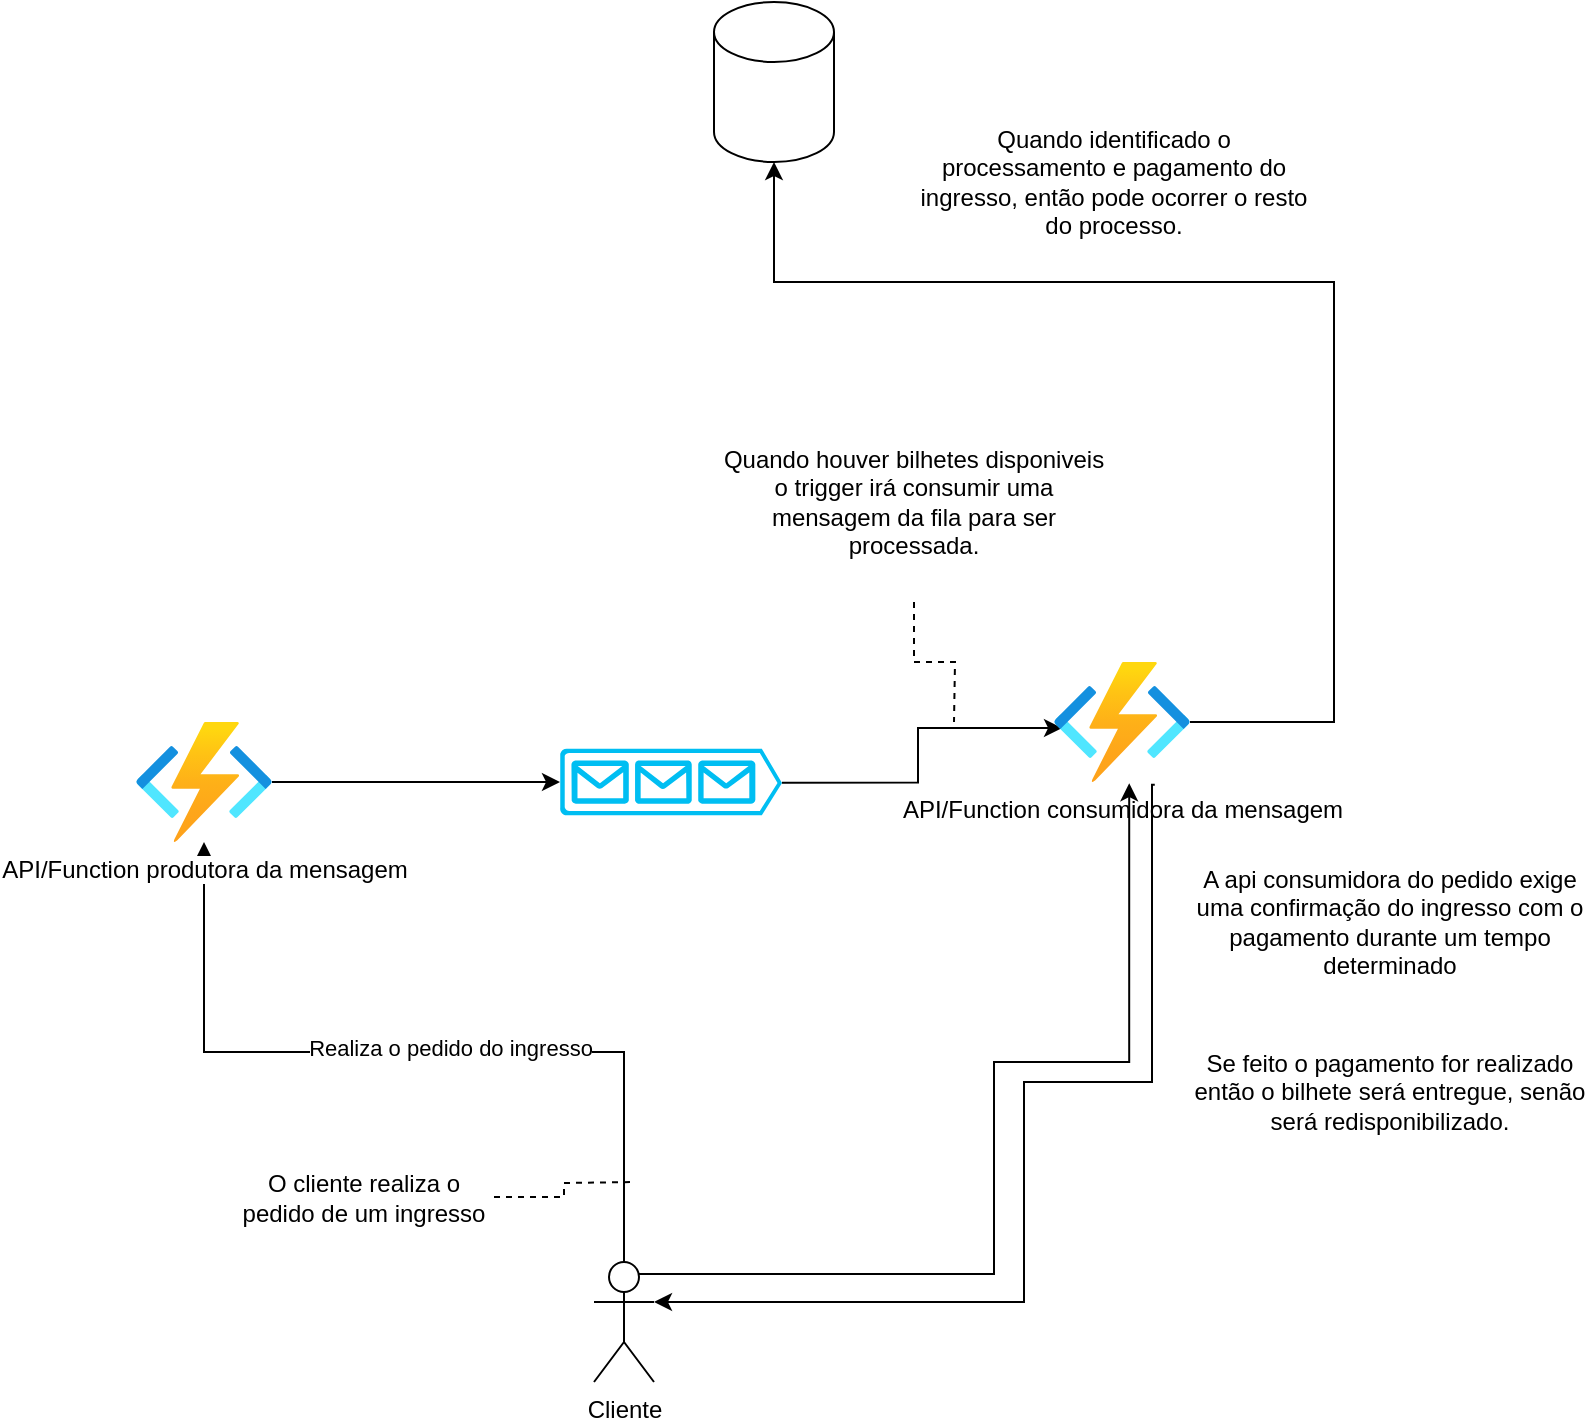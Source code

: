 <mxfile version="27.0.3">
  <diagram name="Página-1" id="JYD1tpzuWwt_tFEw6WHG">
    <mxGraphModel dx="1828" dy="967" grid="0" gridSize="10" guides="1" tooltips="1" connect="1" arrows="1" fold="1" page="1" pageScale="1" pageWidth="827" pageHeight="1169" background="none" math="0" shadow="0">
      <root>
        <mxCell id="0" />
        <mxCell id="1" parent="0" />
        <mxCell id="X2in5lBHtKbKJBYZCTOd-4" style="edgeStyle=orthogonalEdgeStyle;rounded=0;orthogonalLoop=1;jettySize=auto;html=1;exitX=0.5;exitY=0;exitDx=0;exitDy=0;exitPerimeter=0;" edge="1" parent="1" source="X2in5lBHtKbKJBYZCTOd-2" target="X2in5lBHtKbKJBYZCTOd-3">
          <mxGeometry relative="1" as="geometry" />
        </mxCell>
        <mxCell id="X2in5lBHtKbKJBYZCTOd-7" value="Realiza o pedido do ingresso" style="edgeLabel;html=1;align=center;verticalAlign=middle;resizable=0;points=[];" vertex="1" connectable="0" parent="X2in5lBHtKbKJBYZCTOd-4">
          <mxGeometry x="-0.086" y="-2" relative="1" as="geometry">
            <mxPoint as="offset" />
          </mxGeometry>
        </mxCell>
        <mxCell id="X2in5lBHtKbKJBYZCTOd-2" value="Cliente" style="shape=umlActor;verticalLabelPosition=bottom;verticalAlign=top;html=1;outlineConnect=0;" vertex="1" parent="1">
          <mxGeometry x="320" y="670" width="30" height="60" as="geometry" />
        </mxCell>
        <mxCell id="X2in5lBHtKbKJBYZCTOd-3" value="API/Function produtora da mensagem" style="image;aspect=fixed;html=1;points=[];align=center;fontSize=12;image=img/lib/azure2/compute/Function_Apps.svg;" vertex="1" parent="1">
          <mxGeometry x="91" y="400" width="68" height="60" as="geometry" />
        </mxCell>
        <mxCell id="X2in5lBHtKbKJBYZCTOd-12" style="edgeStyle=orthogonalEdgeStyle;rounded=0;orthogonalLoop=1;jettySize=auto;html=1;exitX=1;exitY=0.51;exitDx=0;exitDy=0;exitPerimeter=0;entryX=0.059;entryY=0.55;entryDx=0;entryDy=0;entryPerimeter=0;" edge="1" parent="1" source="X2in5lBHtKbKJBYZCTOd-8" target="X2in5lBHtKbKJBYZCTOd-11">
          <mxGeometry relative="1" as="geometry">
            <mxPoint x="520" y="430" as="targetPoint" />
          </mxGeometry>
        </mxCell>
        <mxCell id="X2in5lBHtKbKJBYZCTOd-8" value="" style="verticalLabelPosition=bottom;html=1;verticalAlign=top;align=center;strokeColor=none;fillColor=#00BEF2;shape=mxgraph.azure.queue_generic;pointerEvents=1;" vertex="1" parent="1">
          <mxGeometry x="303" y="413.35" width="111" height="33.3" as="geometry" />
        </mxCell>
        <mxCell id="X2in5lBHtKbKJBYZCTOd-9" style="edgeStyle=orthogonalEdgeStyle;rounded=0;orthogonalLoop=1;jettySize=auto;html=1;entryX=0;entryY=0.5;entryDx=0;entryDy=0;entryPerimeter=0;" edge="1" parent="1" source="X2in5lBHtKbKJBYZCTOd-3" target="X2in5lBHtKbKJBYZCTOd-8">
          <mxGeometry relative="1" as="geometry" />
        </mxCell>
        <mxCell id="X2in5lBHtKbKJBYZCTOd-21" value="" style="edgeStyle=orthogonalEdgeStyle;rounded=0;orthogonalLoop=1;jettySize=auto;html=1;entryX=0.5;entryY=1;entryDx=0;entryDy=0;entryPerimeter=0;" edge="1" parent="1" source="X2in5lBHtKbKJBYZCTOd-11" target="X2in5lBHtKbKJBYZCTOd-22">
          <mxGeometry relative="1" as="geometry">
            <mxPoint x="410" y="140" as="targetPoint" />
            <Array as="points">
              <mxPoint x="690" y="400" />
              <mxPoint x="690" y="180" />
              <mxPoint x="410" y="180" />
            </Array>
          </mxGeometry>
        </mxCell>
        <mxCell id="X2in5lBHtKbKJBYZCTOd-11" value="API/Function consumidora da mensagem" style="image;aspect=fixed;html=1;points=[];align=center;fontSize=12;image=img/lib/azure2/compute/Function_Apps.svg;" vertex="1" parent="1">
          <mxGeometry x="550" y="370" width="68" height="60" as="geometry" />
        </mxCell>
        <mxCell id="X2in5lBHtKbKJBYZCTOd-13" style="edgeStyle=orthogonalEdgeStyle;rounded=0;orthogonalLoop=1;jettySize=auto;html=1;entryX=0.5;entryY=0;entryDx=0;entryDy=0;entryPerimeter=0;exitX=0.741;exitY=1.023;exitDx=0;exitDy=0;exitPerimeter=0;" edge="1" parent="1" source="X2in5lBHtKbKJBYZCTOd-11">
          <mxGeometry relative="1" as="geometry">
            <mxPoint x="599" y="450" as="sourcePoint" />
            <mxPoint x="350" y="690" as="targetPoint" />
            <Array as="points">
              <mxPoint x="599" y="431" />
              <mxPoint x="599" y="580" />
              <mxPoint x="535" y="580" />
              <mxPoint x="535" y="690" />
            </Array>
          </mxGeometry>
        </mxCell>
        <mxCell id="X2in5lBHtKbKJBYZCTOd-20" style="edgeStyle=orthogonalEdgeStyle;rounded=0;orthogonalLoop=1;jettySize=auto;html=1;dashed=1;endArrow=none;startFill=0;" edge="1" parent="1" source="X2in5lBHtKbKJBYZCTOd-15">
          <mxGeometry relative="1" as="geometry">
            <mxPoint x="340" y="630" as="targetPoint" />
          </mxGeometry>
        </mxCell>
        <mxCell id="X2in5lBHtKbKJBYZCTOd-15" value="O cliente realiza o pedido de um ingresso" style="text;html=1;align=center;verticalAlign=middle;whiteSpace=wrap;rounded=0;" vertex="1" parent="1">
          <mxGeometry x="140" y="605" width="130" height="65" as="geometry" />
        </mxCell>
        <mxCell id="X2in5lBHtKbKJBYZCTOd-16" value="A api consumidora do pedido exige uma confirmação do ingresso com o pagamento durante um tempo determinado" style="text;html=1;align=center;verticalAlign=middle;whiteSpace=wrap;rounded=0;" vertex="1" parent="1">
          <mxGeometry x="618" y="450" width="200" height="100" as="geometry" />
        </mxCell>
        <mxCell id="X2in5lBHtKbKJBYZCTOd-17" value="Se feito o pagamento for realizado então o bilhete será entregue, senão será redisponibilizado." style="text;html=1;align=center;verticalAlign=middle;whiteSpace=wrap;rounded=0;" vertex="1" parent="1">
          <mxGeometry x="618" y="535" width="200" height="100" as="geometry" />
        </mxCell>
        <mxCell id="X2in5lBHtKbKJBYZCTOd-19" style="edgeStyle=orthogonalEdgeStyle;rounded=0;orthogonalLoop=1;jettySize=auto;html=1;endArrow=none;startFill=0;dashed=1;" edge="1" parent="1" source="X2in5lBHtKbKJBYZCTOd-18">
          <mxGeometry relative="1" as="geometry">
            <mxPoint x="500" y="400" as="targetPoint" />
          </mxGeometry>
        </mxCell>
        <mxCell id="X2in5lBHtKbKJBYZCTOd-18" value="Quando houver bilhetes disponiveis o trigger irá consumir uma mensagem da fila para ser processada." style="text;html=1;align=center;verticalAlign=middle;whiteSpace=wrap;rounded=0;" vertex="1" parent="1">
          <mxGeometry x="380" y="240" width="200" height="100" as="geometry" />
        </mxCell>
        <mxCell id="X2in5lBHtKbKJBYZCTOd-22" value="" style="shape=cylinder3;whiteSpace=wrap;html=1;boundedLbl=1;backgroundOutline=1;size=15;" vertex="1" parent="1">
          <mxGeometry x="380" y="40" width="60" height="80" as="geometry" />
        </mxCell>
        <mxCell id="X2in5lBHtKbKJBYZCTOd-23" value="Quando identificado o processamento e pagamento do ingresso, então pode ocorrer o resto do processo." style="text;html=1;align=center;verticalAlign=middle;whiteSpace=wrap;rounded=0;" vertex="1" parent="1">
          <mxGeometry x="480" y="80" width="200" height="100" as="geometry" />
        </mxCell>
        <mxCell id="X2in5lBHtKbKJBYZCTOd-25" style="edgeStyle=orthogonalEdgeStyle;rounded=0;orthogonalLoop=1;jettySize=auto;html=1;exitX=0.75;exitY=0.1;exitDx=0;exitDy=0;exitPerimeter=0;entryX=0.553;entryY=1.01;entryDx=0;entryDy=0;entryPerimeter=0;" edge="1" parent="1" source="X2in5lBHtKbKJBYZCTOd-2" target="X2in5lBHtKbKJBYZCTOd-11">
          <mxGeometry relative="1" as="geometry">
            <Array as="points">
              <mxPoint x="520" y="676" />
              <mxPoint x="520" y="570" />
              <mxPoint x="588" y="570" />
            </Array>
          </mxGeometry>
        </mxCell>
      </root>
    </mxGraphModel>
  </diagram>
</mxfile>
